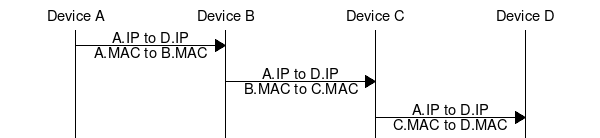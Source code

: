msc {
 arcgradient = 0, width=600;

 N1[label="Device A"], 
 N2[label="Device B"],
 N3[label="Device C"],
 N4[label="Device D"];

 N1 => N2 [label="A.IP to D.IP\nA.MAC to B.MAC"];
 N2 => N3 [label="A.IP to D.IP\nB.MAC to C.MAC"];
 N3 => N4 [label="A.IP to D.IP\nC.MAC to D.MAC"];
 
}

